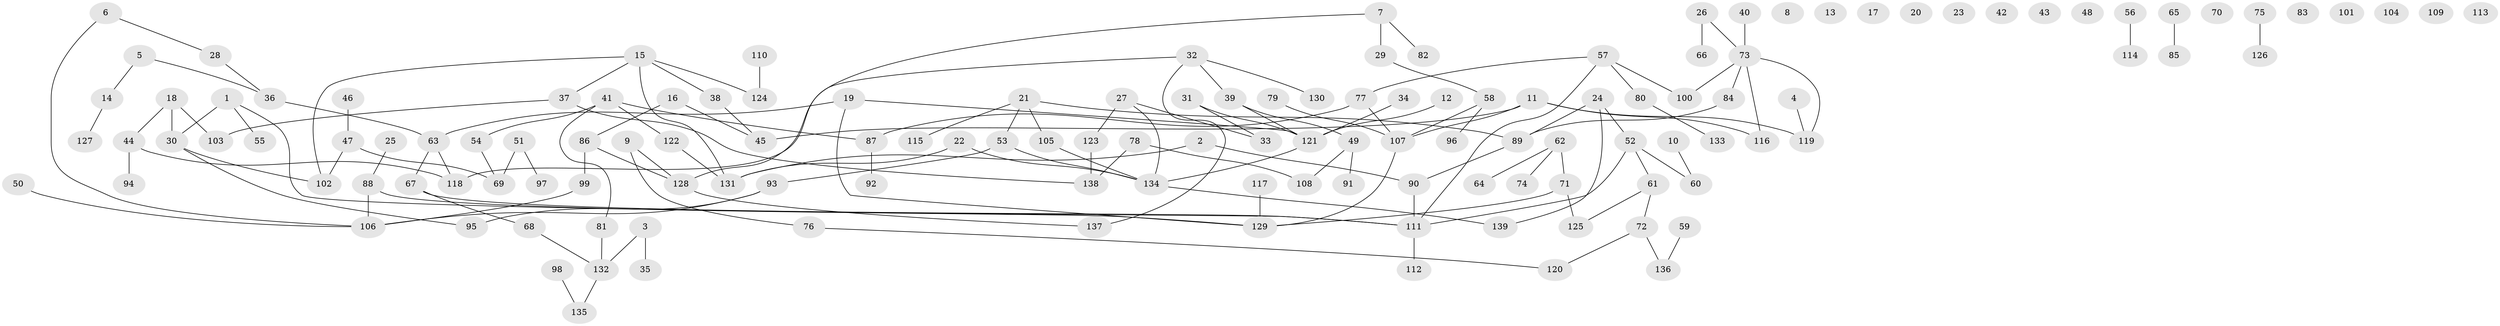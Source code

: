 // coarse degree distribution, {2: 0.26804123711340205, 3: 0.15463917525773196, 0: 0.17525773195876287, 1: 0.21649484536082475, 4: 0.09278350515463918, 6: 0.041237113402061855, 14: 0.010309278350515464, 5: 0.030927835051546393, 7: 0.010309278350515464}
// Generated by graph-tools (version 1.1) at 2025/16/03/04/25 18:16:32]
// undirected, 139 vertices, 149 edges
graph export_dot {
graph [start="1"]
  node [color=gray90,style=filled];
  1;
  2;
  3;
  4;
  5;
  6;
  7;
  8;
  9;
  10;
  11;
  12;
  13;
  14;
  15;
  16;
  17;
  18;
  19;
  20;
  21;
  22;
  23;
  24;
  25;
  26;
  27;
  28;
  29;
  30;
  31;
  32;
  33;
  34;
  35;
  36;
  37;
  38;
  39;
  40;
  41;
  42;
  43;
  44;
  45;
  46;
  47;
  48;
  49;
  50;
  51;
  52;
  53;
  54;
  55;
  56;
  57;
  58;
  59;
  60;
  61;
  62;
  63;
  64;
  65;
  66;
  67;
  68;
  69;
  70;
  71;
  72;
  73;
  74;
  75;
  76;
  77;
  78;
  79;
  80;
  81;
  82;
  83;
  84;
  85;
  86;
  87;
  88;
  89;
  90;
  91;
  92;
  93;
  94;
  95;
  96;
  97;
  98;
  99;
  100;
  101;
  102;
  103;
  104;
  105;
  106;
  107;
  108;
  109;
  110;
  111;
  112;
  113;
  114;
  115;
  116;
  117;
  118;
  119;
  120;
  121;
  122;
  123;
  124;
  125;
  126;
  127;
  128;
  129;
  130;
  131;
  132;
  133;
  134;
  135;
  136;
  137;
  138;
  139;
  1 -- 30;
  1 -- 55;
  1 -- 111;
  2 -- 90;
  2 -- 131;
  3 -- 35;
  3 -- 132;
  4 -- 119;
  5 -- 14;
  5 -- 36;
  6 -- 28;
  6 -- 106;
  7 -- 29;
  7 -- 82;
  7 -- 128;
  9 -- 76;
  9 -- 128;
  10 -- 60;
  11 -- 45;
  11 -- 107;
  11 -- 116;
  11 -- 119;
  12 -- 121;
  14 -- 127;
  15 -- 37;
  15 -- 38;
  15 -- 102;
  15 -- 124;
  15 -- 131;
  16 -- 45;
  16 -- 86;
  18 -- 30;
  18 -- 44;
  18 -- 103;
  19 -- 63;
  19 -- 121;
  19 -- 129;
  21 -- 53;
  21 -- 89;
  21 -- 105;
  21 -- 115;
  22 -- 131;
  22 -- 134;
  24 -- 52;
  24 -- 89;
  24 -- 139;
  25 -- 88;
  26 -- 66;
  26 -- 73;
  27 -- 33;
  27 -- 123;
  27 -- 134;
  28 -- 36;
  29 -- 58;
  30 -- 95;
  30 -- 102;
  31 -- 33;
  31 -- 121;
  32 -- 39;
  32 -- 118;
  32 -- 130;
  32 -- 137;
  34 -- 121;
  36 -- 63;
  37 -- 103;
  37 -- 138;
  38 -- 45;
  39 -- 49;
  39 -- 121;
  40 -- 73;
  41 -- 54;
  41 -- 81;
  41 -- 87;
  41 -- 122;
  44 -- 94;
  44 -- 118;
  46 -- 47;
  47 -- 69;
  47 -- 102;
  49 -- 91;
  49 -- 108;
  50 -- 106;
  51 -- 69;
  51 -- 97;
  52 -- 60;
  52 -- 61;
  52 -- 111;
  53 -- 93;
  53 -- 134;
  54 -- 69;
  56 -- 114;
  57 -- 77;
  57 -- 80;
  57 -- 100;
  57 -- 111;
  58 -- 96;
  58 -- 107;
  59 -- 136;
  61 -- 72;
  61 -- 125;
  62 -- 64;
  62 -- 71;
  62 -- 74;
  63 -- 67;
  63 -- 118;
  65 -- 85;
  67 -- 68;
  67 -- 111;
  68 -- 132;
  71 -- 125;
  71 -- 129;
  72 -- 120;
  72 -- 136;
  73 -- 84;
  73 -- 100;
  73 -- 116;
  73 -- 119;
  75 -- 126;
  76 -- 120;
  77 -- 87;
  77 -- 107;
  78 -- 108;
  78 -- 138;
  79 -- 107;
  80 -- 133;
  81 -- 132;
  84 -- 89;
  86 -- 99;
  86 -- 128;
  87 -- 92;
  88 -- 106;
  88 -- 129;
  89 -- 90;
  90 -- 111;
  93 -- 95;
  93 -- 106;
  98 -- 135;
  99 -- 106;
  105 -- 134;
  107 -- 129;
  110 -- 124;
  111 -- 112;
  117 -- 129;
  121 -- 134;
  122 -- 131;
  123 -- 138;
  128 -- 137;
  132 -- 135;
  134 -- 139;
}
